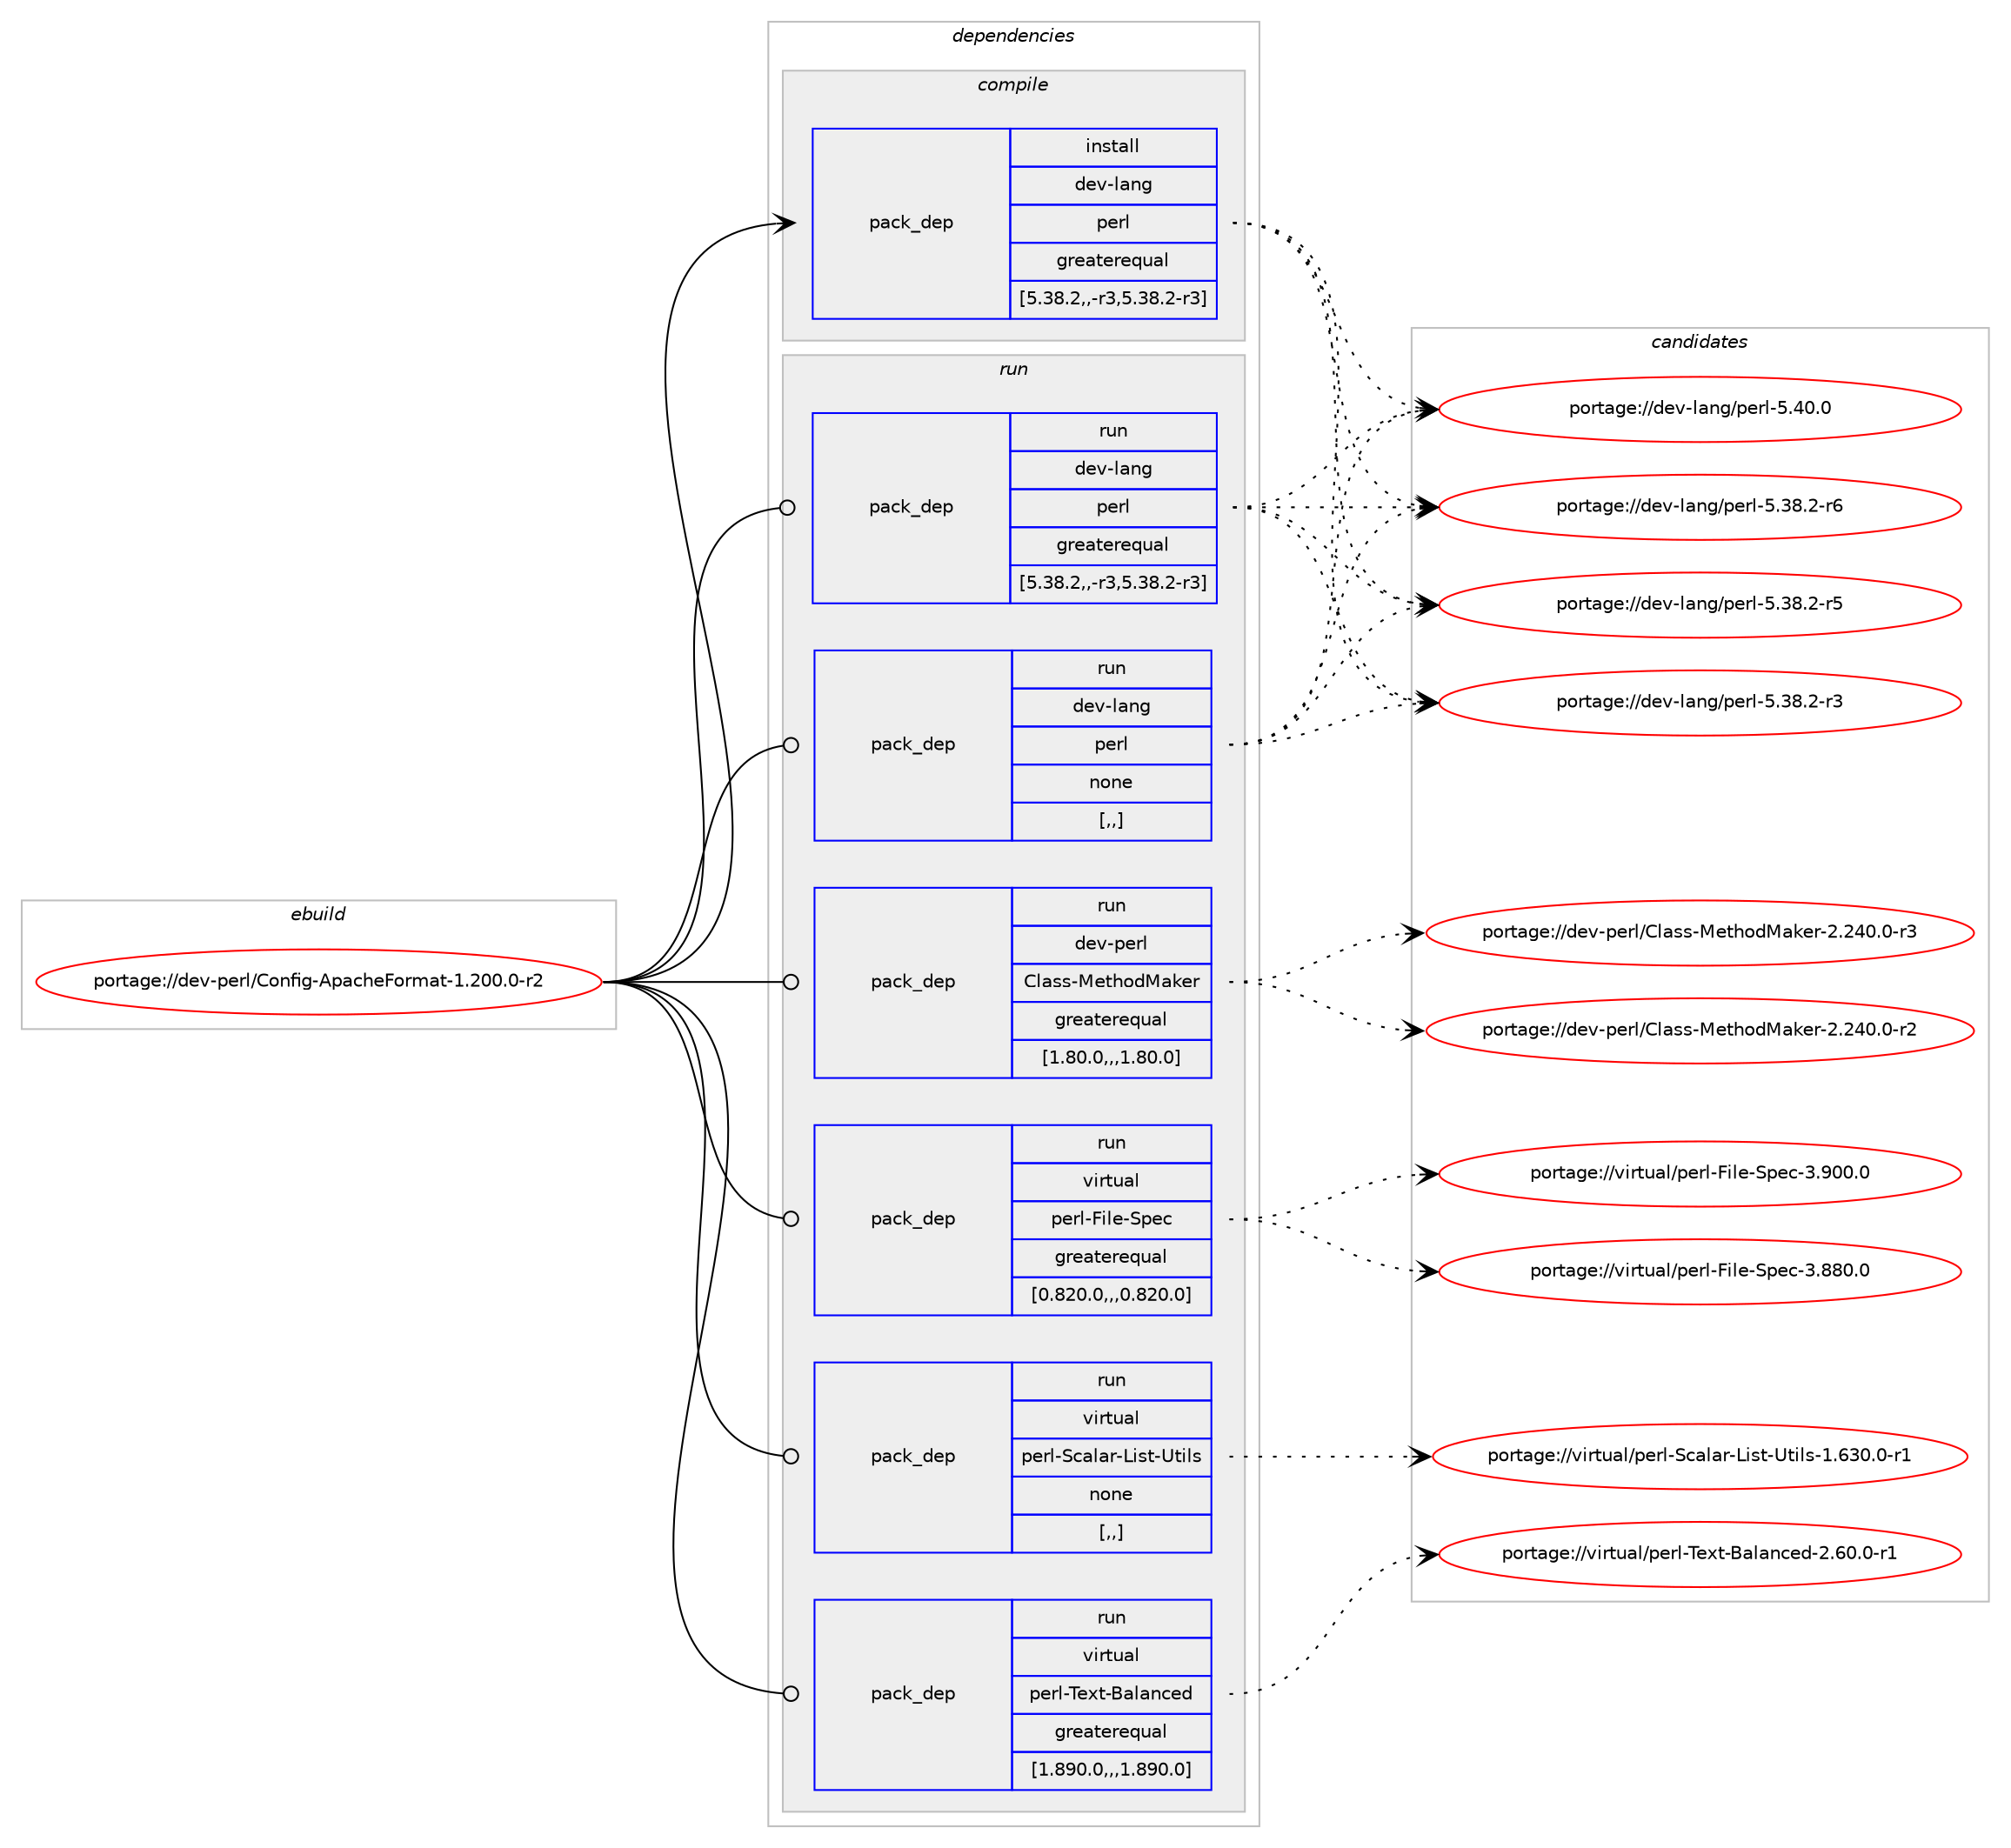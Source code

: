 digraph prolog {

# *************
# Graph options
# *************

newrank=true;
concentrate=true;
compound=true;
graph [rankdir=LR,fontname=Helvetica,fontsize=10,ranksep=1.5];#, ranksep=2.5, nodesep=0.2];
edge  [arrowhead=vee];
node  [fontname=Helvetica,fontsize=10];

# **********
# The ebuild
# **********

subgraph cluster_leftcol {
color=gray;
label=<<i>ebuild</i>>;
id [label="portage://dev-perl/Config-ApacheFormat-1.200.0-r2", color=red, width=4, href="../dev-perl/Config-ApacheFormat-1.200.0-r2.svg"];
}

# ****************
# The dependencies
# ****************

subgraph cluster_midcol {
color=gray;
label=<<i>dependencies</i>>;
subgraph cluster_compile {
fillcolor="#eeeeee";
style=filled;
label=<<i>compile</i>>;
subgraph pack96574 {
dependency127611 [label=<<TABLE BORDER="0" CELLBORDER="1" CELLSPACING="0" CELLPADDING="4" WIDTH="220"><TR><TD ROWSPAN="6" CELLPADDING="30">pack_dep</TD></TR><TR><TD WIDTH="110">install</TD></TR><TR><TD>dev-lang</TD></TR><TR><TD>perl</TD></TR><TR><TD>greaterequal</TD></TR><TR><TD>[5.38.2,,-r3,5.38.2-r3]</TD></TR></TABLE>>, shape=none, color=blue];
}
id:e -> dependency127611:w [weight=20,style="solid",arrowhead="vee"];
}
subgraph cluster_compileandrun {
fillcolor="#eeeeee";
style=filled;
label=<<i>compile and run</i>>;
}
subgraph cluster_run {
fillcolor="#eeeeee";
style=filled;
label=<<i>run</i>>;
subgraph pack96575 {
dependency127612 [label=<<TABLE BORDER="0" CELLBORDER="1" CELLSPACING="0" CELLPADDING="4" WIDTH="220"><TR><TD ROWSPAN="6" CELLPADDING="30">pack_dep</TD></TR><TR><TD WIDTH="110">run</TD></TR><TR><TD>dev-lang</TD></TR><TR><TD>perl</TD></TR><TR><TD>greaterequal</TD></TR><TR><TD>[5.38.2,,-r3,5.38.2-r3]</TD></TR></TABLE>>, shape=none, color=blue];
}
id:e -> dependency127612:w [weight=20,style="solid",arrowhead="odot"];
subgraph pack96576 {
dependency127613 [label=<<TABLE BORDER="0" CELLBORDER="1" CELLSPACING="0" CELLPADDING="4" WIDTH="220"><TR><TD ROWSPAN="6" CELLPADDING="30">pack_dep</TD></TR><TR><TD WIDTH="110">run</TD></TR><TR><TD>dev-lang</TD></TR><TR><TD>perl</TD></TR><TR><TD>none</TD></TR><TR><TD>[,,]</TD></TR></TABLE>>, shape=none, color=blue];
}
id:e -> dependency127613:w [weight=20,style="solid",arrowhead="odot"];
subgraph pack96577 {
dependency127614 [label=<<TABLE BORDER="0" CELLBORDER="1" CELLSPACING="0" CELLPADDING="4" WIDTH="220"><TR><TD ROWSPAN="6" CELLPADDING="30">pack_dep</TD></TR><TR><TD WIDTH="110">run</TD></TR><TR><TD>dev-perl</TD></TR><TR><TD>Class-MethodMaker</TD></TR><TR><TD>greaterequal</TD></TR><TR><TD>[1.80.0,,,1.80.0]</TD></TR></TABLE>>, shape=none, color=blue];
}
id:e -> dependency127614:w [weight=20,style="solid",arrowhead="odot"];
subgraph pack96578 {
dependency127615 [label=<<TABLE BORDER="0" CELLBORDER="1" CELLSPACING="0" CELLPADDING="4" WIDTH="220"><TR><TD ROWSPAN="6" CELLPADDING="30">pack_dep</TD></TR><TR><TD WIDTH="110">run</TD></TR><TR><TD>virtual</TD></TR><TR><TD>perl-File-Spec</TD></TR><TR><TD>greaterequal</TD></TR><TR><TD>[0.820.0,,,0.820.0]</TD></TR></TABLE>>, shape=none, color=blue];
}
id:e -> dependency127615:w [weight=20,style="solid",arrowhead="odot"];
subgraph pack96579 {
dependency127616 [label=<<TABLE BORDER="0" CELLBORDER="1" CELLSPACING="0" CELLPADDING="4" WIDTH="220"><TR><TD ROWSPAN="6" CELLPADDING="30">pack_dep</TD></TR><TR><TD WIDTH="110">run</TD></TR><TR><TD>virtual</TD></TR><TR><TD>perl-Scalar-List-Utils</TD></TR><TR><TD>none</TD></TR><TR><TD>[,,]</TD></TR></TABLE>>, shape=none, color=blue];
}
id:e -> dependency127616:w [weight=20,style="solid",arrowhead="odot"];
subgraph pack96580 {
dependency127617 [label=<<TABLE BORDER="0" CELLBORDER="1" CELLSPACING="0" CELLPADDING="4" WIDTH="220"><TR><TD ROWSPAN="6" CELLPADDING="30">pack_dep</TD></TR><TR><TD WIDTH="110">run</TD></TR><TR><TD>virtual</TD></TR><TR><TD>perl-Text-Balanced</TD></TR><TR><TD>greaterequal</TD></TR><TR><TD>[1.890.0,,,1.890.0]</TD></TR></TABLE>>, shape=none, color=blue];
}
id:e -> dependency127617:w [weight=20,style="solid",arrowhead="odot"];
}
}

# **************
# The candidates
# **************

subgraph cluster_choices {
rank=same;
color=gray;
label=<<i>candidates</i>>;

subgraph choice96574 {
color=black;
nodesep=1;
choice10010111845108971101034711210111410845534652484648 [label="portage://dev-lang/perl-5.40.0", color=red, width=4,href="../dev-lang/perl-5.40.0.svg"];
choice100101118451089711010347112101114108455346515646504511454 [label="portage://dev-lang/perl-5.38.2-r6", color=red, width=4,href="../dev-lang/perl-5.38.2-r6.svg"];
choice100101118451089711010347112101114108455346515646504511453 [label="portage://dev-lang/perl-5.38.2-r5", color=red, width=4,href="../dev-lang/perl-5.38.2-r5.svg"];
choice100101118451089711010347112101114108455346515646504511451 [label="portage://dev-lang/perl-5.38.2-r3", color=red, width=4,href="../dev-lang/perl-5.38.2-r3.svg"];
dependency127611:e -> choice10010111845108971101034711210111410845534652484648:w [style=dotted,weight="100"];
dependency127611:e -> choice100101118451089711010347112101114108455346515646504511454:w [style=dotted,weight="100"];
dependency127611:e -> choice100101118451089711010347112101114108455346515646504511453:w [style=dotted,weight="100"];
dependency127611:e -> choice100101118451089711010347112101114108455346515646504511451:w [style=dotted,weight="100"];
}
subgraph choice96575 {
color=black;
nodesep=1;
choice10010111845108971101034711210111410845534652484648 [label="portage://dev-lang/perl-5.40.0", color=red, width=4,href="../dev-lang/perl-5.40.0.svg"];
choice100101118451089711010347112101114108455346515646504511454 [label="portage://dev-lang/perl-5.38.2-r6", color=red, width=4,href="../dev-lang/perl-5.38.2-r6.svg"];
choice100101118451089711010347112101114108455346515646504511453 [label="portage://dev-lang/perl-5.38.2-r5", color=red, width=4,href="../dev-lang/perl-5.38.2-r5.svg"];
choice100101118451089711010347112101114108455346515646504511451 [label="portage://dev-lang/perl-5.38.2-r3", color=red, width=4,href="../dev-lang/perl-5.38.2-r3.svg"];
dependency127612:e -> choice10010111845108971101034711210111410845534652484648:w [style=dotted,weight="100"];
dependency127612:e -> choice100101118451089711010347112101114108455346515646504511454:w [style=dotted,weight="100"];
dependency127612:e -> choice100101118451089711010347112101114108455346515646504511453:w [style=dotted,weight="100"];
dependency127612:e -> choice100101118451089711010347112101114108455346515646504511451:w [style=dotted,weight="100"];
}
subgraph choice96576 {
color=black;
nodesep=1;
choice10010111845108971101034711210111410845534652484648 [label="portage://dev-lang/perl-5.40.0", color=red, width=4,href="../dev-lang/perl-5.40.0.svg"];
choice100101118451089711010347112101114108455346515646504511454 [label="portage://dev-lang/perl-5.38.2-r6", color=red, width=4,href="../dev-lang/perl-5.38.2-r6.svg"];
choice100101118451089711010347112101114108455346515646504511453 [label="portage://dev-lang/perl-5.38.2-r5", color=red, width=4,href="../dev-lang/perl-5.38.2-r5.svg"];
choice100101118451089711010347112101114108455346515646504511451 [label="portage://dev-lang/perl-5.38.2-r3", color=red, width=4,href="../dev-lang/perl-5.38.2-r3.svg"];
dependency127613:e -> choice10010111845108971101034711210111410845534652484648:w [style=dotted,weight="100"];
dependency127613:e -> choice100101118451089711010347112101114108455346515646504511454:w [style=dotted,weight="100"];
dependency127613:e -> choice100101118451089711010347112101114108455346515646504511453:w [style=dotted,weight="100"];
dependency127613:e -> choice100101118451089711010347112101114108455346515646504511451:w [style=dotted,weight="100"];
}
subgraph choice96577 {
color=black;
nodesep=1;
choice100101118451121011141084767108971151154577101116104111100779710710111445504650524846484511451 [label="portage://dev-perl/Class-MethodMaker-2.240.0-r3", color=red, width=4,href="../dev-perl/Class-MethodMaker-2.240.0-r3.svg"];
choice100101118451121011141084767108971151154577101116104111100779710710111445504650524846484511450 [label="portage://dev-perl/Class-MethodMaker-2.240.0-r2", color=red, width=4,href="../dev-perl/Class-MethodMaker-2.240.0-r2.svg"];
dependency127614:e -> choice100101118451121011141084767108971151154577101116104111100779710710111445504650524846484511451:w [style=dotted,weight="100"];
dependency127614:e -> choice100101118451121011141084767108971151154577101116104111100779710710111445504650524846484511450:w [style=dotted,weight="100"];
}
subgraph choice96578 {
color=black;
nodesep=1;
choice118105114116117971084711210111410845701051081014583112101994551465748484648 [label="portage://virtual/perl-File-Spec-3.900.0", color=red, width=4,href="../virtual/perl-File-Spec-3.900.0.svg"];
choice118105114116117971084711210111410845701051081014583112101994551465656484648 [label="portage://virtual/perl-File-Spec-3.880.0", color=red, width=4,href="../virtual/perl-File-Spec-3.880.0.svg"];
dependency127615:e -> choice118105114116117971084711210111410845701051081014583112101994551465748484648:w [style=dotted,weight="100"];
dependency127615:e -> choice118105114116117971084711210111410845701051081014583112101994551465656484648:w [style=dotted,weight="100"];
}
subgraph choice96579 {
color=black;
nodesep=1;
choice118105114116117971084711210111410845839997108971144576105115116458511610510811545494654514846484511449 [label="portage://virtual/perl-Scalar-List-Utils-1.630.0-r1", color=red, width=4,href="../virtual/perl-Scalar-List-Utils-1.630.0-r1.svg"];
dependency127616:e -> choice118105114116117971084711210111410845839997108971144576105115116458511610510811545494654514846484511449:w [style=dotted,weight="100"];
}
subgraph choice96580 {
color=black;
nodesep=1;
choice118105114116117971084711210111410845841011201164566971089711099101100455046544846484511449 [label="portage://virtual/perl-Text-Balanced-2.60.0-r1", color=red, width=4,href="../virtual/perl-Text-Balanced-2.60.0-r1.svg"];
dependency127617:e -> choice118105114116117971084711210111410845841011201164566971089711099101100455046544846484511449:w [style=dotted,weight="100"];
}
}

}
